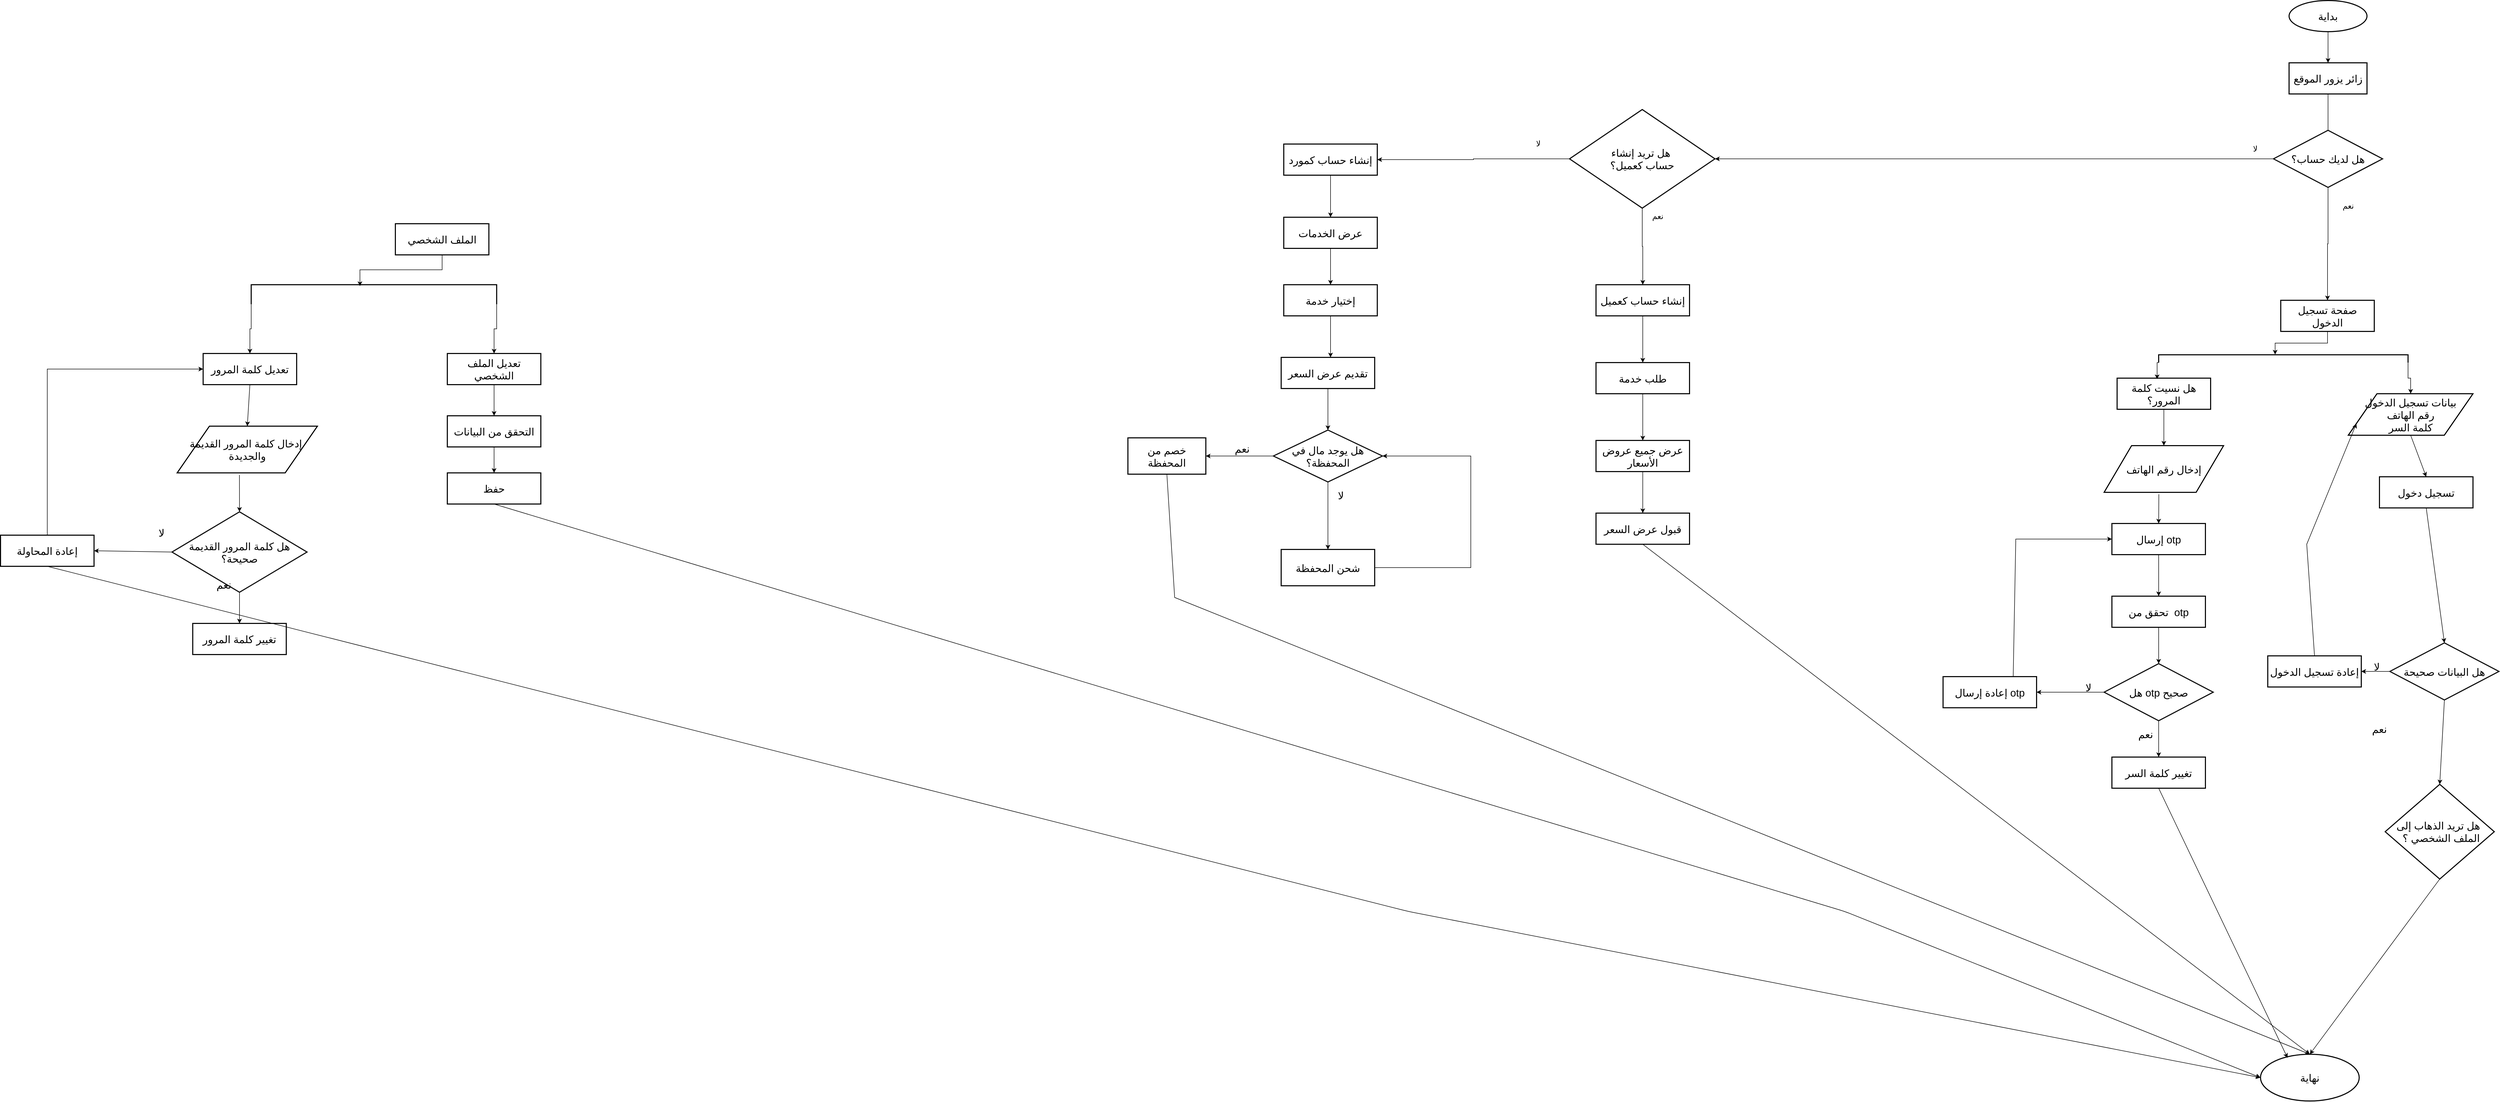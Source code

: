 <mxfile version="21.5.0" type="device">
  <diagram name="Page-1" id="nMqs0TPw7m_UK9TxJN6q">
    <mxGraphModel dx="1254" dy="766" grid="1" gridSize="10" guides="1" tooltips="1" connect="1" arrows="1" fold="1" page="1" pageScale="1" pageWidth="8000" pageHeight="2000" math="0" shadow="0">
      <root>
        <mxCell id="0" />
        <mxCell id="1" parent="0" />
        <mxCell id="LmqgDKNG7vSiQx1K-JEj-1" value="بداية" style="strokeWidth=2;html=1;shape=mxgraph.flowchart.start_1;whiteSpace=wrap;fontSize=20;rounded=0;" parent="1" vertex="1">
          <mxGeometry x="5265" y="520" width="150" height="60" as="geometry" />
        </mxCell>
        <mxCell id="LmqgDKNG7vSiQx1K-JEj-4" value="" style="endArrow=classic;html=1;rounded=0;exitX=0.5;exitY=1;exitDx=0;exitDy=0;exitPerimeter=0;entryX=0.5;entryY=0;entryDx=0;entryDy=0;fontSize=20;" parent="1" source="LmqgDKNG7vSiQx1K-JEj-1" target="LmqgDKNG7vSiQx1K-JEj-5" edge="1">
          <mxGeometry width="50" height="50" relative="1" as="geometry">
            <mxPoint x="5335" y="600" as="sourcePoint" />
            <mxPoint x="5340" y="730" as="targetPoint" />
          </mxGeometry>
        </mxCell>
        <mxCell id="LmqgDKNG7vSiQx1K-JEj-5" value="زائر يزور الموقع" style="rounded=0;whiteSpace=wrap;html=1;absoluteArcSize=1;arcSize=14;strokeWidth=2;fontSize=20;" parent="1" vertex="1">
          <mxGeometry x="5265" y="640" width="150" height="60" as="geometry" />
        </mxCell>
        <mxCell id="LmqgDKNG7vSiQx1K-JEj-12" value="إنشاء حساب كمورد" style="rounded=0;whiteSpace=wrap;html=1;absoluteArcSize=1;arcSize=14;strokeWidth=2;fontSize=20;" parent="1" vertex="1">
          <mxGeometry x="3330" y="796.5" width="180" height="60" as="geometry" />
        </mxCell>
        <mxCell id="LmqgDKNG7vSiQx1K-JEj-14" value="إنشاء حساب كعميل" style="rounded=0;whiteSpace=wrap;html=1;absoluteArcSize=1;arcSize=14;strokeWidth=2;fontSize=20;" parent="1" vertex="1">
          <mxGeometry x="3931" y="1067.5" width="180" height="60" as="geometry" />
        </mxCell>
        <mxCell id="LmqgDKNG7vSiQx1K-JEj-18" value="طلب خدمة" style="rounded=0;whiteSpace=wrap;html=1;absoluteArcSize=1;arcSize=14;strokeWidth=2;fontSize=20;" parent="1" vertex="1">
          <mxGeometry x="3931" y="1217.5" width="180" height="60" as="geometry" />
        </mxCell>
        <mxCell id="LmqgDKNG7vSiQx1K-JEj-19" value="" style="endArrow=classic;html=1;rounded=0;exitX=0.5;exitY=1;exitDx=0;exitDy=0;entryX=0.5;entryY=0;entryDx=0;entryDy=0;fontSize=20;" parent="1" source="LmqgDKNG7vSiQx1K-JEj-12" target="OWXursuf30YPNI_E8Gxk-4" edge="1">
          <mxGeometry width="50" height="50" relative="1" as="geometry">
            <mxPoint x="3290" y="827.5" as="sourcePoint" />
            <mxPoint x="3420" y="927.5" as="targetPoint" />
          </mxGeometry>
        </mxCell>
        <mxCell id="LmqgDKNG7vSiQx1K-JEj-33" value="شحن المحفظة" style="rounded=0;whiteSpace=wrap;html=1;absoluteArcSize=1;arcSize=14;strokeWidth=2;fontSize=20;" parent="1" vertex="1">
          <mxGeometry x="3325" y="1577.5" width="180" height="70" as="geometry" />
        </mxCell>
        <mxCell id="LmqgDKNG7vSiQx1K-JEj-34" value="" style="endArrow=classic;html=1;rounded=0;exitX=0.5;exitY=1;exitDx=0;exitDy=0;entryX=0.5;entryY=0;entryDx=0;entryDy=0;fontSize=20;" parent="1" source="LmqgDKNG7vSiQx1K-JEj-14" target="LmqgDKNG7vSiQx1K-JEj-18" edge="1">
          <mxGeometry width="50" height="50" relative="1" as="geometry">
            <mxPoint x="4571" y="1137.5" as="sourcePoint" />
            <mxPoint x="4571" y="1217.5" as="targetPoint" />
          </mxGeometry>
        </mxCell>
        <mxCell id="LmqgDKNG7vSiQx1K-JEj-38" value="" style="endArrow=classic;html=1;rounded=0;exitX=0.5;exitY=1;exitDx=0;exitDy=0;fontSize=20;" parent="1" source="LmqgDKNG7vSiQx1K-JEj-39" edge="1">
          <mxGeometry width="50" height="50" relative="1" as="geometry">
            <mxPoint x="3530" y="1177.5" as="sourcePoint" />
            <mxPoint x="3420" y="1207.5" as="targetPoint" />
            <Array as="points">
              <mxPoint x="3420" y="1177.5" />
              <mxPoint x="3420" y="1187.5" />
            </Array>
          </mxGeometry>
        </mxCell>
        <mxCell id="LmqgDKNG7vSiQx1K-JEj-39" value="إختيار خدمة" style="rounded=0;whiteSpace=wrap;html=1;absoluteArcSize=1;arcSize=14;strokeWidth=2;fontSize=20;" parent="1" vertex="1">
          <mxGeometry x="3330" y="1067.5" width="180" height="60" as="geometry" />
        </mxCell>
        <mxCell id="LmqgDKNG7vSiQx1K-JEj-42" value="قبول عرض السعر" style="rounded=0;whiteSpace=wrap;html=1;absoluteArcSize=1;arcSize=14;strokeWidth=2;fontSize=20;" parent="1" vertex="1">
          <mxGeometry x="3931" y="1507.5" width="180" height="60" as="geometry" />
        </mxCell>
        <mxCell id="LmqgDKNG7vSiQx1K-JEj-46" value="" style="endArrow=classic;html=1;rounded=0;exitX=0;exitY=0.5;exitDx=0;exitDy=0;exitPerimeter=0;entryX=1;entryY=0.5;entryDx=0;entryDy=0;fontSize=20;" parent="1" source="OWXursuf30YPNI_E8Gxk-1" target="OWXursuf30YPNI_E8Gxk-3" edge="1">
          <mxGeometry width="50" height="50" relative="1" as="geometry">
            <mxPoint x="3390" y="1237.5" as="sourcePoint" />
            <mxPoint x="3240" y="1167.5" as="targetPoint" />
            <Array as="points" />
          </mxGeometry>
        </mxCell>
        <mxCell id="OWXursuf30YPNI_E8Gxk-1" value="هل يوجد مال في المحفظة؟" style="strokeWidth=2;html=1;shape=mxgraph.flowchart.decision;whiteSpace=wrap;fontSize=20;rounded=0;" parent="1" vertex="1">
          <mxGeometry x="3310" y="1347.5" width="210" height="100" as="geometry" />
        </mxCell>
        <mxCell id="OWXursuf30YPNI_E8Gxk-3" value="خصم من المحفظة" style="rounded=0;whiteSpace=wrap;html=1;absoluteArcSize=1;arcSize=14;strokeWidth=2;fontSize=20;" parent="1" vertex="1">
          <mxGeometry x="3030" y="1362.5" width="150" height="70" as="geometry" />
        </mxCell>
        <mxCell id="OWXursuf30YPNI_E8Gxk-4" value="عرض الخدمات" style="rounded=0;whiteSpace=wrap;html=1;absoluteArcSize=1;arcSize=14;strokeWidth=2;fontSize=20;" parent="1" vertex="1">
          <mxGeometry x="3330" y="937.5" width="180" height="60" as="geometry" />
        </mxCell>
        <mxCell id="OWXursuf30YPNI_E8Gxk-6" value="" style="endArrow=classic;html=1;rounded=0;exitX=0.5;exitY=1;exitDx=0;exitDy=0;entryX=0.5;entryY=0;entryDx=0;entryDy=0;fontSize=20;" parent="1" source="OWXursuf30YPNI_E8Gxk-4" target="LmqgDKNG7vSiQx1K-JEj-39" edge="1">
          <mxGeometry width="50" height="50" relative="1" as="geometry">
            <mxPoint x="3430" y="867.5" as="sourcePoint" />
            <mxPoint x="3430" y="947.5" as="targetPoint" />
          </mxGeometry>
        </mxCell>
        <mxCell id="OWXursuf30YPNI_E8Gxk-7" value="تقديم عرض السعر" style="rounded=0;whiteSpace=wrap;html=1;absoluteArcSize=1;arcSize=14;strokeWidth=2;fontSize=20;" parent="1" vertex="1">
          <mxGeometry x="3325" y="1207.5" width="180" height="60" as="geometry" />
        </mxCell>
        <mxCell id="OWXursuf30YPNI_E8Gxk-13" value="" style="endArrow=classic;html=1;rounded=0;entryX=0.5;entryY=0;entryDx=0;entryDy=0;entryPerimeter=0;exitX=0.5;exitY=1;exitDx=0;exitDy=0;fontSize=20;" parent="1" source="OWXursuf30YPNI_E8Gxk-7" target="OWXursuf30YPNI_E8Gxk-1" edge="1">
          <mxGeometry width="50" height="50" relative="1" as="geometry">
            <mxPoint x="3150" y="1297.5" as="sourcePoint" />
            <mxPoint x="3200" y="1247.5" as="targetPoint" />
          </mxGeometry>
        </mxCell>
        <mxCell id="OWXursuf30YPNI_E8Gxk-14" value="نعم" style="text;html=1;strokeColor=none;fillColor=none;align=center;verticalAlign=middle;whiteSpace=wrap;rounded=0;fontSize=20;" parent="1" vertex="1">
          <mxGeometry x="3220" y="1367.5" width="60" height="30" as="geometry" />
        </mxCell>
        <mxCell id="OWXursuf30YPNI_E8Gxk-16" value="لا" style="text;html=1;strokeColor=none;fillColor=none;align=center;verticalAlign=middle;whiteSpace=wrap;rounded=0;fontSize=20;" parent="1" vertex="1">
          <mxGeometry x="3410" y="1457.5" width="60" height="30" as="geometry" />
        </mxCell>
        <mxCell id="OWXursuf30YPNI_E8Gxk-17" value="" style="endArrow=classic;html=1;rounded=0;entryX=0.5;entryY=0;entryDx=0;entryDy=0;exitX=0.5;exitY=1;exitDx=0;exitDy=0;exitPerimeter=0;fontSize=20;" parent="1" source="OWXursuf30YPNI_E8Gxk-1" target="LmqgDKNG7vSiQx1K-JEj-33" edge="1">
          <mxGeometry width="50" height="50" relative="1" as="geometry">
            <mxPoint x="3150" y="1417.5" as="sourcePoint" />
            <mxPoint x="3200" y="1367.5" as="targetPoint" />
          </mxGeometry>
        </mxCell>
        <mxCell id="OWXursuf30YPNI_E8Gxk-18" value="" style="endArrow=classic;html=1;rounded=0;exitX=1;exitY=0.5;exitDx=0;exitDy=0;entryX=1;entryY=0.5;entryDx=0;entryDy=0;entryPerimeter=0;fontSize=20;" parent="1" source="LmqgDKNG7vSiQx1K-JEj-33" target="OWXursuf30YPNI_E8Gxk-1" edge="1">
          <mxGeometry width="50" height="50" relative="1" as="geometry">
            <mxPoint x="3140" y="1427.5" as="sourcePoint" />
            <mxPoint x="3760" y="1397.5" as="targetPoint" />
            <Array as="points">
              <mxPoint x="3690" y="1612.5" />
              <mxPoint x="3690" y="1397.5" />
            </Array>
          </mxGeometry>
        </mxCell>
        <mxCell id="OWXursuf30YPNI_E8Gxk-20" value="عرض جميع عروض الأسعار" style="rounded=0;whiteSpace=wrap;html=1;absoluteArcSize=1;arcSize=14;strokeWidth=2;fontSize=20;" parent="1" vertex="1">
          <mxGeometry x="3931" y="1367.5" width="180" height="60" as="geometry" />
        </mxCell>
        <mxCell id="OWXursuf30YPNI_E8Gxk-21" value="" style="endArrow=classic;html=1;rounded=0;exitX=0.5;exitY=1;exitDx=0;exitDy=0;entryX=0.5;entryY=0;entryDx=0;entryDy=0;fontSize=20;" parent="1" source="LmqgDKNG7vSiQx1K-JEj-18" target="OWXursuf30YPNI_E8Gxk-20" edge="1">
          <mxGeometry width="50" height="50" relative="1" as="geometry">
            <mxPoint x="4021" y="1407.5" as="sourcePoint" />
            <mxPoint x="4031" y="1357.5" as="targetPoint" />
          </mxGeometry>
        </mxCell>
        <mxCell id="OWXursuf30YPNI_E8Gxk-22" value="" style="endArrow=classic;html=1;rounded=0;exitX=0.5;exitY=1;exitDx=0;exitDy=0;entryX=0.5;entryY=0;entryDx=0;entryDy=0;fontSize=20;" parent="1" source="OWXursuf30YPNI_E8Gxk-20" target="LmqgDKNG7vSiQx1K-JEj-42" edge="1">
          <mxGeometry width="50" height="50" relative="1" as="geometry">
            <mxPoint x="4041" y="1297.5" as="sourcePoint" />
            <mxPoint x="4041" y="1367.5" as="targetPoint" />
          </mxGeometry>
        </mxCell>
        <mxCell id="drWHg7Pd6hAd3pLp65W0-11" value="" style="endArrow=none;html=1;rounded=0;entryX=0.5;entryY=1;entryDx=0;entryDy=0;fontSize=20;exitX=0.5;exitY=0;exitDx=0;exitDy=0;exitPerimeter=0;" parent="1" target="LmqgDKNG7vSiQx1K-JEj-5" edge="1" source="4wWl5RKdFTkH0k4PYltG-3">
          <mxGeometry width="50" height="50" relative="1" as="geometry">
            <mxPoint x="5340" y="810" as="sourcePoint" />
            <mxPoint x="6010" y="920" as="targetPoint" />
          </mxGeometry>
        </mxCell>
        <mxCell id="drWHg7Pd6hAd3pLp65W0-13" value="نهاية" style="strokeWidth=2;html=1;shape=mxgraph.flowchart.start_1;whiteSpace=wrap;fontSize=20;rounded=0;" parent="1" vertex="1">
          <mxGeometry x="5210" y="2550" width="190" height="90" as="geometry" />
        </mxCell>
        <mxCell id="drWHg7Pd6hAd3pLp65W0-15" value="" style="endArrow=classic;html=1;rounded=0;exitX=0.5;exitY=1;exitDx=0;exitDy=0;entryX=0.5;entryY=0;entryDx=0;entryDy=0;entryPerimeter=0;fontSize=20;" parent="1" source="OWXursuf30YPNI_E8Gxk-3" target="drWHg7Pd6hAd3pLp65W0-13" edge="1">
          <mxGeometry width="50" height="50" relative="1" as="geometry">
            <mxPoint x="5890" y="1650" as="sourcePoint" />
            <mxPoint x="5940" y="1600" as="targetPoint" />
            <Array as="points">
              <mxPoint x="3120" y="1670" />
            </Array>
          </mxGeometry>
        </mxCell>
        <mxCell id="drWHg7Pd6hAd3pLp65W0-16" value="" style="endArrow=classic;html=1;rounded=0;exitX=0.5;exitY=1;exitDx=0;exitDy=0;entryX=0.5;entryY=0;entryDx=0;entryDy=0;entryPerimeter=0;fontSize=20;" parent="1" source="LmqgDKNG7vSiQx1K-JEj-42" target="drWHg7Pd6hAd3pLp65W0-13" edge="1">
          <mxGeometry width="50" height="50" relative="1" as="geometry">
            <mxPoint x="5975" y="1555" as="sourcePoint" />
            <mxPoint x="5850" y="1770" as="targetPoint" />
          </mxGeometry>
        </mxCell>
        <mxCell id="drWHg7Pd6hAd3pLp65W0-64" style="edgeStyle=orthogonalEdgeStyle;rounded=0;orthogonalLoop=1;jettySize=auto;html=1;exitX=0.5;exitY=1;exitDx=0;exitDy=0;entryX=-0.033;entryY=0.533;entryDx=0;entryDy=0;entryPerimeter=0;fontSize=20;" parent="1" source="drWHg7Pd6hAd3pLp65W0-17" target="drWHg7Pd6hAd3pLp65W0-63" edge="1">
          <mxGeometry relative="1" as="geometry" />
        </mxCell>
        <mxCell id="drWHg7Pd6hAd3pLp65W0-17" value="صفحة تسجيل الدخول" style="rounded=0;whiteSpace=wrap;html=1;absoluteArcSize=1;arcSize=14;strokeWidth=2;fontSize=20;" parent="1" vertex="1">
          <mxGeometry x="5249" y="1097.5" width="180" height="60" as="geometry" />
        </mxCell>
        <mxCell id="drWHg7Pd6hAd3pLp65W0-25" value="بيانات تسجيل الدخول&lt;br style=&quot;font-size: 20px;&quot;&gt;رقم الهاتف&lt;br style=&quot;font-size: 20px;&quot;&gt;كلمة السر" style="shape=parallelogram;html=1;strokeWidth=2;perimeter=parallelogramPerimeter;whiteSpace=wrap;rounded=0;arcSize=12;size=0.23;fontSize=20;" parent="1" vertex="1">
          <mxGeometry x="5379" y="1277.5" width="240" height="80" as="geometry" />
        </mxCell>
        <mxCell id="drWHg7Pd6hAd3pLp65W0-29" value="" style="endArrow=classic;html=1;rounded=0;exitX=0.5;exitY=1;exitDx=0;exitDy=0;entryX=0.5;entryY=0;entryDx=0;entryDy=0;fontSize=20;" parent="1" source="drWHg7Pd6hAd3pLp65W0-25" target="drWHg7Pd6hAd3pLp65W0-43" edge="1">
          <mxGeometry width="50" height="50" relative="1" as="geometry">
            <mxPoint x="5329" y="1737.5" as="sourcePoint" />
            <mxPoint x="5339" y="1727.5" as="targetPoint" />
          </mxGeometry>
        </mxCell>
        <mxCell id="drWHg7Pd6hAd3pLp65W0-30" value="هل البيانات صحيحة" style="strokeWidth=2;html=1;shape=mxgraph.flowchart.decision;whiteSpace=wrap;fontSize=20;rounded=0;" parent="1" vertex="1">
          <mxGeometry x="5459" y="1757.5" width="210" height="110" as="geometry" />
        </mxCell>
        <mxCell id="drWHg7Pd6hAd3pLp65W0-31" value="" style="endArrow=classic;html=1;rounded=0;exitX=0;exitY=0.5;exitDx=0;exitDy=0;exitPerimeter=0;entryX=1;entryY=0.5;entryDx=0;entryDy=0;fontSize=20;" parent="1" source="drWHg7Pd6hAd3pLp65W0-30" target="drWHg7Pd6hAd3pLp65W0-36" edge="1">
          <mxGeometry width="50" height="50" relative="1" as="geometry">
            <mxPoint x="5284" y="1827.5" as="sourcePoint" />
            <mxPoint x="5164" y="1822.5" as="targetPoint" />
            <Array as="points" />
          </mxGeometry>
        </mxCell>
        <mxCell id="drWHg7Pd6hAd3pLp65W0-32" value="لا" style="text;html=1;strokeColor=none;fillColor=none;align=center;verticalAlign=middle;whiteSpace=wrap;rounded=0;fontSize=20;" parent="1" vertex="1">
          <mxGeometry x="5404" y="1787.5" width="60" height="30" as="geometry" />
        </mxCell>
        <mxCell id="drWHg7Pd6hAd3pLp65W0-33" value="نعم" style="text;html=1;strokeColor=none;fillColor=none;align=center;verticalAlign=middle;whiteSpace=wrap;rounded=0;fontSize=20;" parent="1" vertex="1">
          <mxGeometry x="5409" y="1907.5" width="60" height="30" as="geometry" />
        </mxCell>
        <mxCell id="drWHg7Pd6hAd3pLp65W0-34" value="" style="endArrow=classic;html=1;rounded=0;exitX=0.5;exitY=1;exitDx=0;exitDy=0;exitPerimeter=0;entryX=0.5;entryY=0;entryDx=0;entryDy=0;fontSize=20;entryPerimeter=0;" parent="1" source="drWHg7Pd6hAd3pLp65W0-30" target="4wWl5RKdFTkH0k4PYltG-19" edge="1">
          <mxGeometry width="50" height="50" relative="1" as="geometry">
            <mxPoint x="5334" y="1907.5" as="sourcePoint" />
            <mxPoint x="5559" y="2000" as="targetPoint" />
          </mxGeometry>
        </mxCell>
        <mxCell id="drWHg7Pd6hAd3pLp65W0-36" value="إعادة تسجيل الدخول" style="rounded=0;whiteSpace=wrap;html=1;absoluteArcSize=1;arcSize=14;strokeWidth=2;fontSize=20;" parent="1" vertex="1">
          <mxGeometry x="5224" y="1782.5" width="180" height="60" as="geometry" />
        </mxCell>
        <mxCell id="drWHg7Pd6hAd3pLp65W0-37" value="" style="endArrow=classic;html=1;rounded=0;exitX=0.5;exitY=0;exitDx=0;exitDy=0;entryX=0;entryY=0.75;entryDx=0;entryDy=0;fontSize=20;" parent="1" source="drWHg7Pd6hAd3pLp65W0-36" target="drWHg7Pd6hAd3pLp65W0-25" edge="1">
          <mxGeometry width="50" height="50" relative="1" as="geometry">
            <mxPoint x="5244" y="1832.5" as="sourcePoint" />
            <mxPoint x="4959" y="1547.5" as="targetPoint" />
            <Array as="points">
              <mxPoint x="5299" y="1567.5" />
            </Array>
          </mxGeometry>
        </mxCell>
        <mxCell id="drWHg7Pd6hAd3pLp65W0-38" value="" style="endArrow=classic;html=1;rounded=0;entryX=0.5;entryY=0;entryDx=0;entryDy=0;entryPerimeter=0;fontSize=20;exitX=0.5;exitY=1;exitDx=0;exitDy=0;exitPerimeter=0;" parent="1" source="4wWl5RKdFTkH0k4PYltG-19" target="drWHg7Pd6hAd3pLp65W0-13" edge="1">
          <mxGeometry width="50" height="50" relative="1" as="geometry">
            <mxPoint x="5450" y="2260" as="sourcePoint" />
            <mxPoint x="5470" y="2075" as="targetPoint" />
          </mxGeometry>
        </mxCell>
        <mxCell id="drWHg7Pd6hAd3pLp65W0-42" value="هل نسيت كلمة المرور؟" style="rounded=0;whiteSpace=wrap;html=1;absoluteArcSize=1;arcSize=14;strokeWidth=2;fontSize=20;" parent="1" vertex="1">
          <mxGeometry x="4934" y="1247.5" width="180" height="60" as="geometry" />
        </mxCell>
        <mxCell id="drWHg7Pd6hAd3pLp65W0-43" value="تسجيل دخول" style="rounded=0;whiteSpace=wrap;html=1;absoluteArcSize=1;arcSize=14;strokeWidth=2;fontSize=20;" parent="1" vertex="1">
          <mxGeometry x="5439" y="1437.5" width="180" height="60" as="geometry" />
        </mxCell>
        <mxCell id="drWHg7Pd6hAd3pLp65W0-45" value="" style="endArrow=classic;html=1;rounded=0;exitX=0.5;exitY=1;exitDx=0;exitDy=0;entryX=0.5;entryY=0;entryDx=0;entryDy=0;entryPerimeter=0;fontSize=20;" parent="1" source="drWHg7Pd6hAd3pLp65W0-43" target="drWHg7Pd6hAd3pLp65W0-30" edge="1">
          <mxGeometry width="50" height="50" relative="1" as="geometry">
            <mxPoint x="5639" y="1627.5" as="sourcePoint" />
            <mxPoint x="5469" y="1597.5" as="targetPoint" />
          </mxGeometry>
        </mxCell>
        <mxCell id="drWHg7Pd6hAd3pLp65W0-66" style="edgeStyle=orthogonalEdgeStyle;rounded=0;orthogonalLoop=1;jettySize=auto;html=1;exitX=1;exitY=0;exitDx=0;exitDy=0;exitPerimeter=0;entryX=0.5;entryY=0;entryDx=0;entryDy=0;fontSize=20;" parent="1" source="drWHg7Pd6hAd3pLp65W0-63" target="drWHg7Pd6hAd3pLp65W0-25" edge="1">
          <mxGeometry relative="1" as="geometry" />
        </mxCell>
        <mxCell id="drWHg7Pd6hAd3pLp65W0-73" style="edgeStyle=orthogonalEdgeStyle;rounded=0;orthogonalLoop=1;jettySize=auto;html=1;exitX=1;exitY=1;exitDx=0;exitDy=0;exitPerimeter=0;entryX=0.428;entryY=0.033;entryDx=0;entryDy=0;entryPerimeter=0;fontSize=20;" parent="1" source="drWHg7Pd6hAd3pLp65W0-63" target="drWHg7Pd6hAd3pLp65W0-42" edge="1">
          <mxGeometry relative="1" as="geometry" />
        </mxCell>
        <mxCell id="drWHg7Pd6hAd3pLp65W0-63" value="" style="strokeWidth=2;html=1;shape=mxgraph.flowchart.annotation_1;align=left;pointerEvents=1;rotation=90;rounded=0;fontSize=20;" parent="1" vertex="1">
          <mxGeometry x="5246.5" y="970" width="15" height="480" as="geometry" />
        </mxCell>
        <mxCell id="drWHg7Pd6hAd3pLp65W0-67" value="إدخال رقم الهاتف" style="shape=parallelogram;html=1;strokeWidth=2;perimeter=parallelogramPerimeter;whiteSpace=wrap;rounded=0;arcSize=12;size=0.23;fontSize=20;" parent="1" vertex="1">
          <mxGeometry x="4909" y="1377.5" width="230" height="90" as="geometry" />
        </mxCell>
        <mxCell id="drWHg7Pd6hAd3pLp65W0-68" value="" style="endArrow=classic;html=1;rounded=0;exitX=0.5;exitY=1;exitDx=0;exitDy=0;entryX=0.5;entryY=0;entryDx=0;entryDy=0;fontSize=20;" parent="1" source="drWHg7Pd6hAd3pLp65W0-42" target="drWHg7Pd6hAd3pLp65W0-67" edge="1">
          <mxGeometry width="50" height="50" relative="1" as="geometry">
            <mxPoint x="5384" y="1487.5" as="sourcePoint" />
            <mxPoint x="5384" y="1747.5" as="targetPoint" />
          </mxGeometry>
        </mxCell>
        <mxCell id="drWHg7Pd6hAd3pLp65W0-69" value="إرسال otp" style="rounded=0;whiteSpace=wrap;html=1;absoluteArcSize=1;arcSize=14;strokeWidth=2;fontSize=20;" parent="1" vertex="1">
          <mxGeometry x="4924" y="1527.5" width="180" height="60" as="geometry" />
        </mxCell>
        <mxCell id="drWHg7Pd6hAd3pLp65W0-72" value="" style="endArrow=classic;html=1;rounded=0;exitX=0.458;exitY=1.041;exitDx=0;exitDy=0;entryX=0.5;entryY=0;entryDx=0;entryDy=0;exitPerimeter=0;fontSize=20;" parent="1" source="drWHg7Pd6hAd3pLp65W0-67" target="drWHg7Pd6hAd3pLp65W0-69" edge="1">
          <mxGeometry width="50" height="50" relative="1" as="geometry">
            <mxPoint x="5434" y="1537.5" as="sourcePoint" />
            <mxPoint x="5484" y="1487.5" as="targetPoint" />
          </mxGeometry>
        </mxCell>
        <mxCell id="drWHg7Pd6hAd3pLp65W0-75" value="هل otp صحيح" style="strokeWidth=2;html=1;shape=mxgraph.flowchart.decision;whiteSpace=wrap;fontSize=20;rounded=0;" parent="1" vertex="1">
          <mxGeometry x="4909" y="1797.5" width="210" height="110" as="geometry" />
        </mxCell>
        <mxCell id="drWHg7Pd6hAd3pLp65W0-76" value="تحقق من&amp;nbsp; otp" style="rounded=0;whiteSpace=wrap;html=1;absoluteArcSize=1;arcSize=14;strokeWidth=2;fontSize=20;" parent="1" vertex="1">
          <mxGeometry x="4924" y="1667.5" width="180" height="60" as="geometry" />
        </mxCell>
        <mxCell id="drWHg7Pd6hAd3pLp65W0-79" value="" style="endArrow=classic;html=1;rounded=0;exitX=0.5;exitY=1;exitDx=0;exitDy=0;entryX=0.5;entryY=0;entryDx=0;entryDy=0;fontSize=20;" parent="1" source="drWHg7Pd6hAd3pLp65W0-69" target="drWHg7Pd6hAd3pLp65W0-76" edge="1">
          <mxGeometry width="50" height="50" relative="1" as="geometry">
            <mxPoint x="5149" y="1757.5" as="sourcePoint" />
            <mxPoint x="5199" y="1707.5" as="targetPoint" />
          </mxGeometry>
        </mxCell>
        <mxCell id="drWHg7Pd6hAd3pLp65W0-80" value="" style="endArrow=classic;html=1;rounded=0;exitX=0.5;exitY=1;exitDx=0;exitDy=0;entryX=0.5;entryY=0;entryDx=0;entryDy=0;entryPerimeter=0;fontSize=20;" parent="1" source="drWHg7Pd6hAd3pLp65W0-76" target="drWHg7Pd6hAd3pLp65W0-75" edge="1">
          <mxGeometry width="50" height="50" relative="1" as="geometry">
            <mxPoint x="5024" y="1597.5" as="sourcePoint" />
            <mxPoint x="5024" y="1677.5" as="targetPoint" />
          </mxGeometry>
        </mxCell>
        <mxCell id="drWHg7Pd6hAd3pLp65W0-81" value="" style="endArrow=classic;html=1;rounded=0;exitX=0;exitY=0.5;exitDx=0;exitDy=0;exitPerimeter=0;entryX=1;entryY=0.5;entryDx=0;entryDy=0;fontSize=20;" parent="1" source="drWHg7Pd6hAd3pLp65W0-75" target="drWHg7Pd6hAd3pLp65W0-88" edge="1">
          <mxGeometry width="50" height="50" relative="1" as="geometry">
            <mxPoint x="4849" y="1867.5" as="sourcePoint" />
            <mxPoint x="4789" y="1852.5" as="targetPoint" />
          </mxGeometry>
        </mxCell>
        <mxCell id="drWHg7Pd6hAd3pLp65W0-83" value="لا" style="text;html=1;strokeColor=none;fillColor=none;align=center;verticalAlign=middle;whiteSpace=wrap;rounded=0;fontSize=20;" parent="1" vertex="1">
          <mxGeometry x="4849" y="1827.5" width="60" height="30" as="geometry" />
        </mxCell>
        <mxCell id="drWHg7Pd6hAd3pLp65W0-85" value="نعم" style="text;html=1;strokeColor=none;fillColor=none;align=center;verticalAlign=middle;whiteSpace=wrap;rounded=0;fontSize=20;" parent="1" vertex="1">
          <mxGeometry x="4959" y="1917.5" width="60" height="30" as="geometry" />
        </mxCell>
        <mxCell id="drWHg7Pd6hAd3pLp65W0-86" value="" style="endArrow=classic;html=1;rounded=0;exitX=0.5;exitY=1;exitDx=0;exitDy=0;exitPerimeter=0;entryX=0.5;entryY=0;entryDx=0;entryDy=0;fontSize=20;" parent="1" source="drWHg7Pd6hAd3pLp65W0-75" target="drWHg7Pd6hAd3pLp65W0-87" edge="1">
          <mxGeometry width="50" height="50" relative="1" as="geometry">
            <mxPoint x="4919" y="1862.5" as="sourcePoint" />
            <mxPoint x="5014" y="1987.5" as="targetPoint" />
          </mxGeometry>
        </mxCell>
        <mxCell id="drWHg7Pd6hAd3pLp65W0-87" value="تغيير كلمة السر" style="rounded=0;whiteSpace=wrap;html=1;absoluteArcSize=1;arcSize=14;strokeWidth=2;fontSize=20;" parent="1" vertex="1">
          <mxGeometry x="4924" y="1977.5" width="180" height="60" as="geometry" />
        </mxCell>
        <mxCell id="drWHg7Pd6hAd3pLp65W0-88" value="إعادة إرسال otp" style="rounded=0;whiteSpace=wrap;html=1;absoluteArcSize=1;arcSize=14;strokeWidth=2;fontSize=20;" parent="1" vertex="1">
          <mxGeometry x="4599" y="1822.5" width="180" height="60" as="geometry" />
        </mxCell>
        <mxCell id="drWHg7Pd6hAd3pLp65W0-90" value="" style="endArrow=classic;html=1;rounded=0;exitX=0.75;exitY=0;exitDx=0;exitDy=0;entryX=0;entryY=0.5;entryDx=0;entryDy=0;fontSize=20;" parent="1" source="drWHg7Pd6hAd3pLp65W0-88" target="drWHg7Pd6hAd3pLp65W0-69" edge="1">
          <mxGeometry width="50" height="50" relative="1" as="geometry">
            <mxPoint x="4919" y="1862.5" as="sourcePoint" />
            <mxPoint x="4769" y="1607.5" as="targetPoint" />
            <Array as="points">
              <mxPoint x="4739" y="1557.5" />
            </Array>
          </mxGeometry>
        </mxCell>
        <mxCell id="drWHg7Pd6hAd3pLp65W0-91" value="" style="endArrow=classic;html=1;rounded=0;exitX=0.5;exitY=1;exitDx=0;exitDy=0;entryX=0.274;entryY=0.078;entryDx=0;entryDy=0;entryPerimeter=0;fontSize=20;" parent="1" source="drWHg7Pd6hAd3pLp65W0-87" target="drWHg7Pd6hAd3pLp65W0-13" edge="1">
          <mxGeometry width="50" height="50" relative="1" as="geometry">
            <mxPoint x="5350" y="1915" as="sourcePoint" />
            <mxPoint x="5775" y="2040" as="targetPoint" />
          </mxGeometry>
        </mxCell>
        <mxCell id="drWHg7Pd6hAd3pLp65W0-100" style="edgeStyle=orthogonalEdgeStyle;rounded=0;orthogonalLoop=1;jettySize=auto;html=1;exitX=0.5;exitY=1;exitDx=0;exitDy=0;entryX=0.071;entryY=0.557;entryDx=0;entryDy=0;entryPerimeter=0;fontSize=20;" parent="1" source="drWHg7Pd6hAd3pLp65W0-94" target="drWHg7Pd6hAd3pLp65W0-99" edge="1">
          <mxGeometry relative="1" as="geometry" />
        </mxCell>
        <mxCell id="drWHg7Pd6hAd3pLp65W0-94" value="الملف الشخصي" style="rounded=0;whiteSpace=wrap;html=1;absoluteArcSize=1;arcSize=14;strokeWidth=2;fontSize=20;" parent="1" vertex="1">
          <mxGeometry x="1620" y="950" width="180" height="60" as="geometry" />
        </mxCell>
        <mxCell id="drWHg7Pd6hAd3pLp65W0-102" style="edgeStyle=orthogonalEdgeStyle;rounded=0;orthogonalLoop=1;jettySize=auto;html=1;exitX=1;exitY=0;exitDx=0;exitDy=0;exitPerimeter=0;entryX=0.5;entryY=0;entryDx=0;entryDy=0;fontSize=20;" parent="1" source="drWHg7Pd6hAd3pLp65W0-99" target="drWHg7Pd6hAd3pLp65W0-101" edge="1">
          <mxGeometry relative="1" as="geometry" />
        </mxCell>
        <mxCell id="drWHg7Pd6hAd3pLp65W0-104" style="edgeStyle=orthogonalEdgeStyle;rounded=0;orthogonalLoop=1;jettySize=auto;html=1;exitX=1;exitY=1;exitDx=0;exitDy=0;exitPerimeter=0;entryX=0.5;entryY=0;entryDx=0;entryDy=0;fontSize=20;" parent="1" source="drWHg7Pd6hAd3pLp65W0-99" target="drWHg7Pd6hAd3pLp65W0-103" edge="1">
          <mxGeometry relative="1" as="geometry" />
        </mxCell>
        <mxCell id="drWHg7Pd6hAd3pLp65W0-99" value="" style="strokeWidth=2;html=1;shape=mxgraph.flowchart.annotation_1;align=left;pointerEvents=1;rotation=90;rounded=0;fontSize=20;" parent="1" vertex="1">
          <mxGeometry x="1560" y="850" width="37.5" height="472.5" as="geometry" />
        </mxCell>
        <mxCell id="drWHg7Pd6hAd3pLp65W0-125" style="edgeStyle=orthogonalEdgeStyle;rounded=0;orthogonalLoop=1;jettySize=auto;html=1;exitX=0.5;exitY=1;exitDx=0;exitDy=0;entryX=0.5;entryY=0;entryDx=0;entryDy=0;fontSize=20;" parent="1" source="drWHg7Pd6hAd3pLp65W0-101" target="drWHg7Pd6hAd3pLp65W0-123" edge="1">
          <mxGeometry relative="1" as="geometry" />
        </mxCell>
        <mxCell id="drWHg7Pd6hAd3pLp65W0-101" value="تعديل الملف الشخصي" style="rounded=0;whiteSpace=wrap;html=1;absoluteArcSize=1;arcSize=14;strokeWidth=2;fontSize=20;" parent="1" vertex="1">
          <mxGeometry x="1720" y="1200" width="180" height="60" as="geometry" />
        </mxCell>
        <mxCell id="drWHg7Pd6hAd3pLp65W0-103" value="تعديل كلمة المرور" style="rounded=0;whiteSpace=wrap;html=1;absoluteArcSize=1;arcSize=14;strokeWidth=2;fontSize=20;" parent="1" vertex="1">
          <mxGeometry x="1250" y="1200" width="180" height="60" as="geometry" />
        </mxCell>
        <mxCell id="drWHg7Pd6hAd3pLp65W0-106" value="إدخال كلمة المرور القديمة&amp;nbsp;&lt;br style=&quot;font-size: 20px;&quot;&gt;والجديدة" style="shape=parallelogram;html=1;strokeWidth=2;perimeter=parallelogramPerimeter;whiteSpace=wrap;rounded=0;arcSize=12;size=0.23;fontSize=20;" parent="1" vertex="1">
          <mxGeometry x="1200" y="1340" width="270" height="90" as="geometry" />
        </mxCell>
        <mxCell id="drWHg7Pd6hAd3pLp65W0-108" value="" style="endArrow=classic;html=1;rounded=0;exitX=0.5;exitY=1;exitDx=0;exitDy=0;entryX=0.5;entryY=0;entryDx=0;entryDy=0;fontSize=20;" parent="1" source="drWHg7Pd6hAd3pLp65W0-103" target="drWHg7Pd6hAd3pLp65W0-106" edge="1">
          <mxGeometry width="50" height="50" relative="1" as="geometry">
            <mxPoint x="1770" y="1390" as="sourcePoint" />
            <mxPoint x="1820" y="1340" as="targetPoint" />
          </mxGeometry>
        </mxCell>
        <mxCell id="drWHg7Pd6hAd3pLp65W0-109" value="هل كلمة المرور القديمة&lt;br style=&quot;font-size: 20px;&quot;&gt;صحيحة؟" style="strokeWidth=2;html=1;shape=mxgraph.flowchart.decision;whiteSpace=wrap;fontSize=20;rounded=0;" parent="1" vertex="1">
          <mxGeometry x="1190" y="1505" width="260" height="155" as="geometry" />
        </mxCell>
        <mxCell id="drWHg7Pd6hAd3pLp65W0-114" value="" style="endArrow=classic;html=1;rounded=0;exitX=0.444;exitY=1.044;exitDx=0;exitDy=0;exitPerimeter=0;entryX=0.5;entryY=0;entryDx=0;entryDy=0;entryPerimeter=0;fontSize=20;" parent="1" source="drWHg7Pd6hAd3pLp65W0-106" target="drWHg7Pd6hAd3pLp65W0-109" edge="1">
          <mxGeometry width="50" height="50" relative="1" as="geometry">
            <mxPoint x="1440" y="1630" as="sourcePoint" />
            <mxPoint x="1490" y="1580" as="targetPoint" />
          </mxGeometry>
        </mxCell>
        <mxCell id="drWHg7Pd6hAd3pLp65W0-115" value="" style="endArrow=classic;html=1;rounded=0;exitX=0;exitY=0.5;exitDx=0;exitDy=0;exitPerimeter=0;entryX=1;entryY=0.5;entryDx=0;entryDy=0;fontSize=20;" parent="1" source="drWHg7Pd6hAd3pLp65W0-109" target="drWHg7Pd6hAd3pLp65W0-120" edge="1">
          <mxGeometry width="50" height="50" relative="1" as="geometry">
            <mxPoint x="1270" y="1630" as="sourcePoint" />
            <mxPoint x="1050" y="1560" as="targetPoint" />
          </mxGeometry>
        </mxCell>
        <mxCell id="drWHg7Pd6hAd3pLp65W0-116" value="" style="endArrow=classic;html=1;rounded=0;exitX=0.5;exitY=1;exitDx=0;exitDy=0;exitPerimeter=0;entryX=0.5;entryY=0;entryDx=0;entryDy=0;fontSize=20;" parent="1" source="drWHg7Pd6hAd3pLp65W0-109" target="drWHg7Pd6hAd3pLp65W0-122" edge="1">
          <mxGeometry width="50" height="50" relative="1" as="geometry">
            <mxPoint x="1220" y="1570" as="sourcePoint" />
            <mxPoint x="1315" y="1730" as="targetPoint" />
          </mxGeometry>
        </mxCell>
        <mxCell id="drWHg7Pd6hAd3pLp65W0-117" value="لا" style="text;html=1;strokeColor=none;fillColor=none;align=center;verticalAlign=middle;whiteSpace=wrap;rounded=0;fontSize=20;" parent="1" vertex="1">
          <mxGeometry x="1140" y="1530" width="60" height="30" as="geometry" />
        </mxCell>
        <mxCell id="drWHg7Pd6hAd3pLp65W0-118" value="نعم" style="text;html=1;strokeColor=none;fillColor=none;align=center;verticalAlign=middle;whiteSpace=wrap;rounded=0;fontSize=20;" parent="1" vertex="1">
          <mxGeometry x="1260" y="1630" width="60" height="30" as="geometry" />
        </mxCell>
        <mxCell id="drWHg7Pd6hAd3pLp65W0-120" value="إعادة المحاولة" style="rounded=0;whiteSpace=wrap;html=1;absoluteArcSize=1;arcSize=14;strokeWidth=2;fontSize=20;" parent="1" vertex="1">
          <mxGeometry x="860" y="1550" width="180" height="60" as="geometry" />
        </mxCell>
        <mxCell id="drWHg7Pd6hAd3pLp65W0-121" value="" style="endArrow=classic;html=1;rounded=0;exitX=0.5;exitY=0;exitDx=0;exitDy=0;entryX=0;entryY=0.5;entryDx=0;entryDy=0;fontSize=20;" parent="1" source="drWHg7Pd6hAd3pLp65W0-120" target="drWHg7Pd6hAd3pLp65W0-103" edge="1">
          <mxGeometry width="50" height="50" relative="1" as="geometry">
            <mxPoint x="1220" y="1570" as="sourcePoint" />
            <mxPoint x="1050" y="1570" as="targetPoint" />
            <Array as="points">
              <mxPoint x="950" y="1230" />
            </Array>
          </mxGeometry>
        </mxCell>
        <mxCell id="drWHg7Pd6hAd3pLp65W0-122" value="تغيير كلمة المرور" style="rounded=0;whiteSpace=wrap;html=1;absoluteArcSize=1;arcSize=14;strokeWidth=2;fontSize=20;" parent="1" vertex="1">
          <mxGeometry x="1230" y="1720" width="180" height="60" as="geometry" />
        </mxCell>
        <mxCell id="drWHg7Pd6hAd3pLp65W0-126" style="edgeStyle=orthogonalEdgeStyle;rounded=0;orthogonalLoop=1;jettySize=auto;html=1;exitX=0.5;exitY=1;exitDx=0;exitDy=0;entryX=0.5;entryY=0;entryDx=0;entryDy=0;fontSize=20;" parent="1" source="drWHg7Pd6hAd3pLp65W0-123" target="drWHg7Pd6hAd3pLp65W0-124" edge="1">
          <mxGeometry relative="1" as="geometry" />
        </mxCell>
        <mxCell id="drWHg7Pd6hAd3pLp65W0-123" value="التحقق من البيانات" style="rounded=0;whiteSpace=wrap;html=1;absoluteArcSize=1;arcSize=14;strokeWidth=2;fontSize=20;" parent="1" vertex="1">
          <mxGeometry x="1720" y="1320" width="180" height="60" as="geometry" />
        </mxCell>
        <mxCell id="drWHg7Pd6hAd3pLp65W0-124" value="حفظ" style="rounded=0;whiteSpace=wrap;html=1;absoluteArcSize=1;arcSize=14;strokeWidth=2;fontSize=20;" parent="1" vertex="1">
          <mxGeometry x="1720" y="1430" width="180" height="60" as="geometry" />
        </mxCell>
        <mxCell id="drWHg7Pd6hAd3pLp65W0-136" value="" style="endArrow=classic;html=1;entryX=0;entryY=0.5;entryDx=0;entryDy=0;entryPerimeter=0;exitX=0.5;exitY=1;exitDx=0;exitDy=0;" parent="1" source="drWHg7Pd6hAd3pLp65W0-124" target="drWHg7Pd6hAd3pLp65W0-13" edge="1">
          <mxGeometry width="50" height="50" relative="1" as="geometry">
            <mxPoint x="4990" y="1910" as="sourcePoint" />
            <mxPoint x="5040" y="1860" as="targetPoint" />
            <Array as="points">
              <mxPoint x="4410" y="2275" />
            </Array>
          </mxGeometry>
        </mxCell>
        <mxCell id="drWHg7Pd6hAd3pLp65W0-137" value="" style="endArrow=classic;html=1;entryX=0;entryY=0.5;entryDx=0;entryDy=0;entryPerimeter=0;exitX=0.5;exitY=1;exitDx=0;exitDy=0;" parent="1" source="drWHg7Pd6hAd3pLp65W0-120" target="drWHg7Pd6hAd3pLp65W0-13" edge="1">
          <mxGeometry width="50" height="50" relative="1" as="geometry">
            <mxPoint x="4990" y="1910" as="sourcePoint" />
            <mxPoint x="5040" y="1860" as="targetPoint" />
            <Array as="points">
              <mxPoint x="3570" y="2275" />
            </Array>
          </mxGeometry>
        </mxCell>
        <mxCell id="4wWl5RKdFTkH0k4PYltG-4" style="edgeStyle=orthogonalEdgeStyle;rounded=0;orthogonalLoop=1;jettySize=auto;html=1;exitX=0.5;exitY=1;exitDx=0;exitDy=0;exitPerimeter=0;entryX=0.5;entryY=0;entryDx=0;entryDy=0;" edge="1" parent="1" source="4wWl5RKdFTkH0k4PYltG-3" target="drWHg7Pd6hAd3pLp65W0-17">
          <mxGeometry relative="1" as="geometry" />
        </mxCell>
        <mxCell id="4wWl5RKdFTkH0k4PYltG-7" style="edgeStyle=orthogonalEdgeStyle;rounded=0;orthogonalLoop=1;jettySize=auto;html=1;exitX=0;exitY=0.5;exitDx=0;exitDy=0;exitPerimeter=0;entryX=1;entryY=0.5;entryDx=0;entryDy=0;entryPerimeter=0;" edge="1" parent="1" source="4wWl5RKdFTkH0k4PYltG-3" target="4wWl5RKdFTkH0k4PYltG-6">
          <mxGeometry relative="1" as="geometry" />
        </mxCell>
        <mxCell id="4wWl5RKdFTkH0k4PYltG-3" value="هل لديك حساب؟" style="strokeWidth=2;html=1;shape=mxgraph.flowchart.decision;whiteSpace=wrap;fontSize=20;rounded=0;" vertex="1" parent="1">
          <mxGeometry x="5235" y="770" width="210" height="110" as="geometry" />
        </mxCell>
        <mxCell id="4wWl5RKdFTkH0k4PYltG-5" value="&lt;font style=&quot;font-size: 15px;&quot;&gt;نعم&lt;/font&gt;" style="text;html=1;strokeColor=none;fillColor=none;align=center;verticalAlign=middle;whiteSpace=wrap;rounded=0;" vertex="1" parent="1">
          <mxGeometry x="5349" y="900" width="60" height="30" as="geometry" />
        </mxCell>
        <mxCell id="4wWl5RKdFTkH0k4PYltG-9" style="edgeStyle=orthogonalEdgeStyle;rounded=0;orthogonalLoop=1;jettySize=auto;html=1;exitX=0.5;exitY=1;exitDx=0;exitDy=0;exitPerimeter=0;entryX=0.5;entryY=0;entryDx=0;entryDy=0;" edge="1" parent="1" source="4wWl5RKdFTkH0k4PYltG-6" target="LmqgDKNG7vSiQx1K-JEj-14">
          <mxGeometry relative="1" as="geometry" />
        </mxCell>
        <mxCell id="4wWl5RKdFTkH0k4PYltG-17" style="edgeStyle=orthogonalEdgeStyle;rounded=0;orthogonalLoop=1;jettySize=auto;html=1;exitX=0;exitY=0.5;exitDx=0;exitDy=0;exitPerimeter=0;entryX=1;entryY=0.5;entryDx=0;entryDy=0;" edge="1" parent="1" source="4wWl5RKdFTkH0k4PYltG-6" target="LmqgDKNG7vSiQx1K-JEj-12">
          <mxGeometry relative="1" as="geometry" />
        </mxCell>
        <mxCell id="4wWl5RKdFTkH0k4PYltG-6" value="هل تريد إنشاء&amp;nbsp;&lt;br&gt;حساب كعميل؟" style="strokeWidth=2;html=1;shape=mxgraph.flowchart.decision;whiteSpace=wrap;fontSize=20;rounded=0;" vertex="1" parent="1">
          <mxGeometry x="3880" y="730" width="280" height="190" as="geometry" />
        </mxCell>
        <mxCell id="4wWl5RKdFTkH0k4PYltG-8" value="&lt;font style=&quot;font-size: 15px;&quot;&gt;لا&lt;/font&gt;" style="text;html=1;strokeColor=none;fillColor=none;align=center;verticalAlign=middle;whiteSpace=wrap;rounded=0;" vertex="1" parent="1">
          <mxGeometry x="5170" y="790" width="60" height="30" as="geometry" />
        </mxCell>
        <mxCell id="4wWl5RKdFTkH0k4PYltG-10" value="&lt;font style=&quot;font-size: 15px;&quot;&gt;نعم&lt;/font&gt;" style="text;html=1;strokeColor=none;fillColor=none;align=center;verticalAlign=middle;whiteSpace=wrap;rounded=0;" vertex="1" parent="1">
          <mxGeometry x="4020" y="920" width="60" height="30" as="geometry" />
        </mxCell>
        <mxCell id="4wWl5RKdFTkH0k4PYltG-11" value="&lt;font style=&quot;font-size: 15px;&quot;&gt;لا&lt;/font&gt;" style="text;html=1;strokeColor=none;fillColor=none;align=center;verticalAlign=middle;whiteSpace=wrap;rounded=0;" vertex="1" parent="1">
          <mxGeometry x="3790" y="780" width="60" height="30" as="geometry" />
        </mxCell>
        <mxCell id="4wWl5RKdFTkH0k4PYltG-19" value="هل تريد الذهاب إلى&amp;nbsp;&lt;br&gt;&amp;nbsp;الملف الشخصي ؟" style="strokeWidth=2;html=1;shape=mxgraph.flowchart.decision;whiteSpace=wrap;fontSize=20;rounded=0;" vertex="1" parent="1">
          <mxGeometry x="5450" y="2030" width="210" height="182.5" as="geometry" />
        </mxCell>
      </root>
    </mxGraphModel>
  </diagram>
</mxfile>
